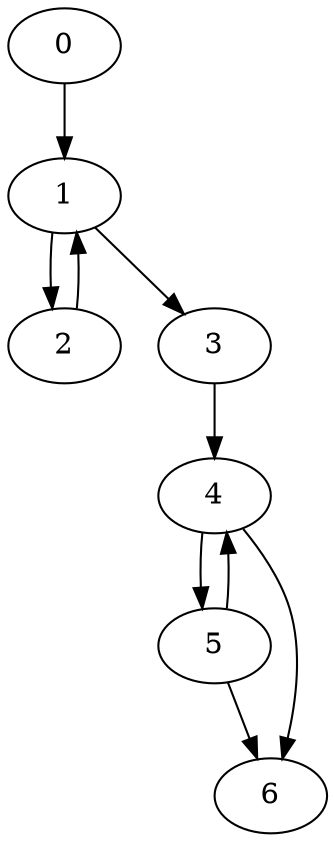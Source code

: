 digraph {
	0
	1
	2
	3
	4
	5
	6
	0 -> 1
	2 -> 1
	1 -> 2
	1 -> 3
	3 -> 4
	5 -> 4
	4 -> 5
	4 -> 6
	5 -> 6
}
